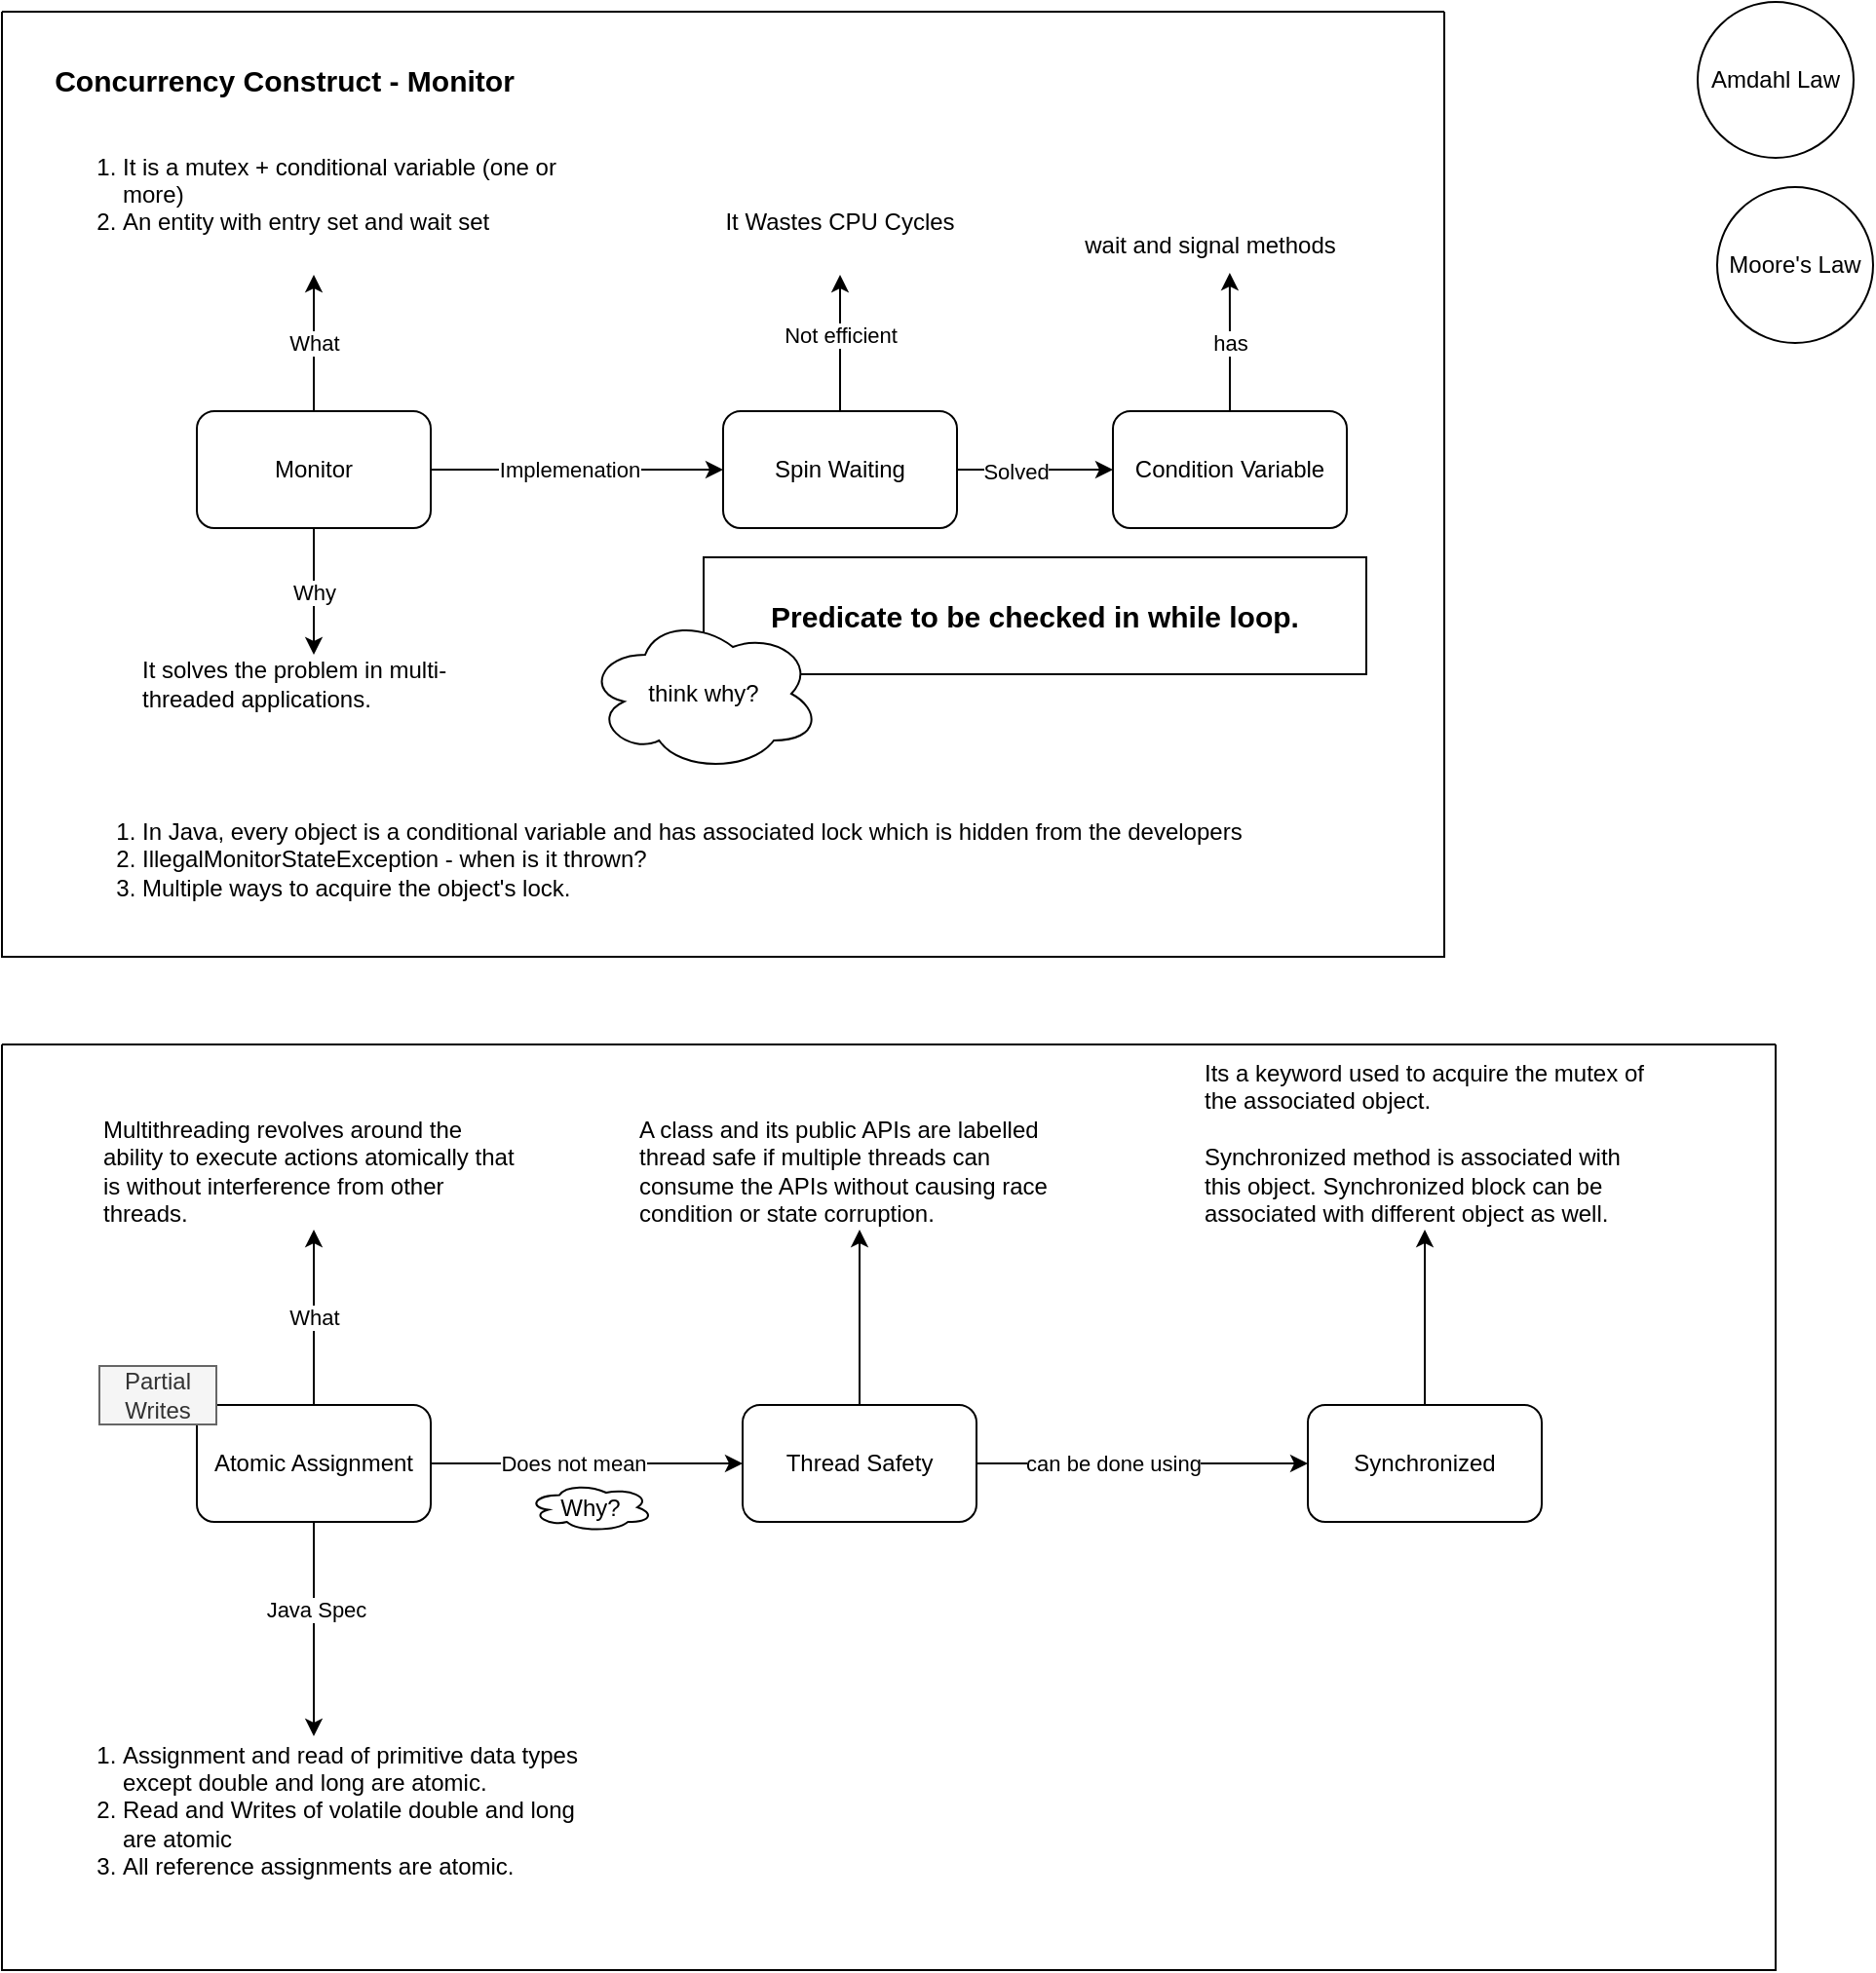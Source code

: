 <mxfile version="26.0.14">
  <diagram name="Page-1" id="loYNeC-QI8PmxzMnw_u7">
    <mxGraphModel dx="1026" dy="684" grid="1" gridSize="10" guides="1" tooltips="1" connect="1" arrows="1" fold="1" page="1" pageScale="1" pageWidth="827" pageHeight="1169" math="0" shadow="0">
      <root>
        <mxCell id="0" />
        <mxCell id="1" parent="0" />
        <mxCell id="RW8oEeU4xmQAgKfR6BRh-1" value="" style="swimlane;startSize=0;" vertex="1" parent="1">
          <mxGeometry x="60" y="55" width="740" height="485" as="geometry">
            <mxRectangle x="20" y="50" width="50" height="40" as="alternateBounds" />
          </mxGeometry>
        </mxCell>
        <mxCell id="RW8oEeU4xmQAgKfR6BRh-15" value="" style="edgeStyle=orthogonalEdgeStyle;rounded=0;orthogonalLoop=1;jettySize=auto;html=1;" edge="1" parent="RW8oEeU4xmQAgKfR6BRh-1" source="QufMM0Epw_FlTeoEJ7gM-1" target="RW8oEeU4xmQAgKfR6BRh-14">
          <mxGeometry relative="1" as="geometry" />
        </mxCell>
        <mxCell id="RW8oEeU4xmQAgKfR6BRh-16" value="Not efficient" style="edgeLabel;html=1;align=center;verticalAlign=middle;resizable=0;points=[];" vertex="1" connectable="0" parent="RW8oEeU4xmQAgKfR6BRh-15">
          <mxGeometry x="0.114" relative="1" as="geometry">
            <mxPoint as="offset" />
          </mxGeometry>
        </mxCell>
        <mxCell id="RW8oEeU4xmQAgKfR6BRh-18" value="" style="edgeStyle=orthogonalEdgeStyle;rounded=0;orthogonalLoop=1;jettySize=auto;html=1;" edge="1" parent="RW8oEeU4xmQAgKfR6BRh-1" source="QufMM0Epw_FlTeoEJ7gM-1" target="RW8oEeU4xmQAgKfR6BRh-17">
          <mxGeometry relative="1" as="geometry" />
        </mxCell>
        <mxCell id="RW8oEeU4xmQAgKfR6BRh-19" value="Solved" style="edgeLabel;html=1;align=center;verticalAlign=middle;resizable=0;points=[];" vertex="1" connectable="0" parent="RW8oEeU4xmQAgKfR6BRh-18">
          <mxGeometry x="-0.25" y="-1" relative="1" as="geometry">
            <mxPoint as="offset" />
          </mxGeometry>
        </mxCell>
        <mxCell id="QufMM0Epw_FlTeoEJ7gM-1" value="Spin Waiting" style="rounded=1;whiteSpace=wrap;html=1;" parent="RW8oEeU4xmQAgKfR6BRh-1" vertex="1">
          <mxGeometry x="370" y="205" width="120" height="60" as="geometry" />
        </mxCell>
        <mxCell id="RW8oEeU4xmQAgKfR6BRh-2" value="&lt;b&gt;&lt;font style=&quot;font-size: 15px;&quot;&gt;Concurrency Construct - Monitor&lt;/font&gt;&lt;/b&gt;" style="text;html=1;align=center;verticalAlign=middle;whiteSpace=wrap;rounded=0;" vertex="1" parent="RW8oEeU4xmQAgKfR6BRh-1">
          <mxGeometry y="20" width="290" height="30" as="geometry" />
        </mxCell>
        <mxCell id="RW8oEeU4xmQAgKfR6BRh-6" value="What" style="edgeStyle=orthogonalEdgeStyle;rounded=0;orthogonalLoop=1;jettySize=auto;html=1;" edge="1" parent="RW8oEeU4xmQAgKfR6BRh-1" source="RW8oEeU4xmQAgKfR6BRh-3" target="RW8oEeU4xmQAgKfR6BRh-4">
          <mxGeometry relative="1" as="geometry" />
        </mxCell>
        <mxCell id="RW8oEeU4xmQAgKfR6BRh-8" value="Why" style="edgeStyle=orthogonalEdgeStyle;rounded=0;orthogonalLoop=1;jettySize=auto;html=1;" edge="1" parent="RW8oEeU4xmQAgKfR6BRh-1" source="RW8oEeU4xmQAgKfR6BRh-3" target="RW8oEeU4xmQAgKfR6BRh-7">
          <mxGeometry relative="1" as="geometry" />
        </mxCell>
        <mxCell id="RW8oEeU4xmQAgKfR6BRh-11" value="" style="edgeStyle=orthogonalEdgeStyle;rounded=0;orthogonalLoop=1;jettySize=auto;html=1;entryX=0;entryY=0.5;entryDx=0;entryDy=0;" edge="1" parent="RW8oEeU4xmQAgKfR6BRh-1" source="RW8oEeU4xmQAgKfR6BRh-3" target="QufMM0Epw_FlTeoEJ7gM-1">
          <mxGeometry relative="1" as="geometry">
            <mxPoint x="300" y="235" as="targetPoint" />
          </mxGeometry>
        </mxCell>
        <mxCell id="RW8oEeU4xmQAgKfR6BRh-12" value="Implemenation" style="edgeLabel;html=1;align=center;verticalAlign=middle;resizable=0;points=[];" vertex="1" connectable="0" parent="RW8oEeU4xmQAgKfR6BRh-11">
          <mxGeometry x="-0.34" relative="1" as="geometry">
            <mxPoint x="21" as="offset" />
          </mxGeometry>
        </mxCell>
        <mxCell id="RW8oEeU4xmQAgKfR6BRh-3" value="Monitor" style="rounded=1;whiteSpace=wrap;html=1;" vertex="1" parent="RW8oEeU4xmQAgKfR6BRh-1">
          <mxGeometry x="100" y="205" width="120" height="60" as="geometry" />
        </mxCell>
        <mxCell id="RW8oEeU4xmQAgKfR6BRh-4" value="&lt;ol&gt;&lt;li&gt;It is a mutex + conditional variable (one or more)&lt;/li&gt;&lt;li&gt;An entity with entry set and wait set&lt;/li&gt;&lt;/ol&gt;&lt;div&gt;&lt;br&gt;&lt;/div&gt;&lt;div&gt;&lt;br&gt;&lt;/div&gt;" style="text;html=1;align=left;verticalAlign=middle;whiteSpace=wrap;rounded=0;" vertex="1" parent="RW8oEeU4xmQAgKfR6BRh-1">
          <mxGeometry x="20" y="80" width="280" height="55" as="geometry" />
        </mxCell>
        <mxCell id="RW8oEeU4xmQAgKfR6BRh-7" value="It solves the problem in multi-threaded applications." style="text;html=1;align=left;verticalAlign=middle;whiteSpace=wrap;rounded=0;" vertex="1" parent="RW8oEeU4xmQAgKfR6BRh-1">
          <mxGeometry x="70" y="330" width="180" height="30" as="geometry" />
        </mxCell>
        <mxCell id="RW8oEeU4xmQAgKfR6BRh-14" value="It Wastes CPU Cycles" style="text;html=1;align=center;verticalAlign=middle;whiteSpace=wrap;rounded=0;" vertex="1" parent="RW8oEeU4xmQAgKfR6BRh-1">
          <mxGeometry x="355" y="80" width="150" height="55" as="geometry" />
        </mxCell>
        <mxCell id="RW8oEeU4xmQAgKfR6BRh-17" value="Condition Variable" style="rounded=1;whiteSpace=wrap;html=1;" vertex="1" parent="RW8oEeU4xmQAgKfR6BRh-1">
          <mxGeometry x="570" y="205" width="120" height="60" as="geometry" />
        </mxCell>
        <mxCell id="RW8oEeU4xmQAgKfR6BRh-23" value="wait and signal methods" style="text;html=1;align=center;verticalAlign=middle;whiteSpace=wrap;rounded=0;" vertex="1" parent="RW8oEeU4xmQAgKfR6BRh-1">
          <mxGeometry x="550" y="105" width="140" height="30" as="geometry" />
        </mxCell>
        <mxCell id="RW8oEeU4xmQAgKfR6BRh-24" value="has" style="edgeStyle=orthogonalEdgeStyle;rounded=0;orthogonalLoop=1;jettySize=auto;html=1;entryX=0.571;entryY=0.967;entryDx=0;entryDy=0;entryPerimeter=0;" edge="1" parent="RW8oEeU4xmQAgKfR6BRh-1" source="RW8oEeU4xmQAgKfR6BRh-17" target="RW8oEeU4xmQAgKfR6BRh-23">
          <mxGeometry relative="1" as="geometry" />
        </mxCell>
        <mxCell id="RW8oEeU4xmQAgKfR6BRh-25" value="&lt;b&gt;&lt;font style=&quot;font-size: 15px;&quot;&gt;Predicate to be checked in while loop.&lt;/font&gt;&lt;/b&gt;" style="rounded=0;whiteSpace=wrap;html=1;align=center;" vertex="1" parent="RW8oEeU4xmQAgKfR6BRh-1">
          <mxGeometry x="360" y="280" width="340" height="60" as="geometry" />
        </mxCell>
        <mxCell id="RW8oEeU4xmQAgKfR6BRh-26" value="think why?" style="ellipse;shape=cloud;whiteSpace=wrap;html=1;" vertex="1" parent="RW8oEeU4xmQAgKfR6BRh-1">
          <mxGeometry x="300" y="310" width="120" height="80" as="geometry" />
        </mxCell>
        <mxCell id="RW8oEeU4xmQAgKfR6BRh-28" value="&lt;ol&gt;&lt;li&gt;In Java, every object is a conditional variable and has associated lock which is hidden from the developers&lt;/li&gt;&lt;li&gt;IllegalMonitorStateException - when is it thrown?&lt;/li&gt;&lt;li&gt;Multiple ways to acquire the object&#39;s lock.&lt;/li&gt;&lt;/ol&gt;" style="text;html=1;align=left;verticalAlign=middle;whiteSpace=wrap;rounded=0;" vertex="1" parent="RW8oEeU4xmQAgKfR6BRh-1">
          <mxGeometry x="30" y="420" width="750" height="30" as="geometry" />
        </mxCell>
        <mxCell id="RW8oEeU4xmQAgKfR6BRh-29" value="Amdahl Law" style="ellipse;whiteSpace=wrap;html=1;aspect=fixed;" vertex="1" parent="1">
          <mxGeometry x="930" y="50" width="80" height="80" as="geometry" />
        </mxCell>
        <mxCell id="RW8oEeU4xmQAgKfR6BRh-30" value="Moore&#39;s Law" style="ellipse;whiteSpace=wrap;html=1;aspect=fixed;" vertex="1" parent="1">
          <mxGeometry x="940" y="145" width="80" height="80" as="geometry" />
        </mxCell>
        <mxCell id="RW8oEeU4xmQAgKfR6BRh-31" value="" style="swimlane;startSize=0;" vertex="1" parent="1">
          <mxGeometry x="60" y="585" width="910" height="475" as="geometry">
            <mxRectangle x="60" y="585" width="50" height="40" as="alternateBounds" />
          </mxGeometry>
        </mxCell>
        <mxCell id="RW8oEeU4xmQAgKfR6BRh-36" value="What" style="edgeStyle=orthogonalEdgeStyle;rounded=0;orthogonalLoop=1;jettySize=auto;html=1;" edge="1" parent="RW8oEeU4xmQAgKfR6BRh-31" source="RW8oEeU4xmQAgKfR6BRh-33" target="RW8oEeU4xmQAgKfR6BRh-34">
          <mxGeometry relative="1" as="geometry" />
        </mxCell>
        <mxCell id="RW8oEeU4xmQAgKfR6BRh-39" value="" style="edgeStyle=orthogonalEdgeStyle;rounded=0;orthogonalLoop=1;jettySize=auto;html=1;" edge="1" parent="RW8oEeU4xmQAgKfR6BRh-31" source="RW8oEeU4xmQAgKfR6BRh-33" target="RW8oEeU4xmQAgKfR6BRh-38">
          <mxGeometry relative="1" as="geometry" />
        </mxCell>
        <mxCell id="RW8oEeU4xmQAgKfR6BRh-40" value="Does not mean" style="edgeLabel;html=1;align=center;verticalAlign=middle;resizable=0;points=[];" vertex="1" connectable="0" parent="RW8oEeU4xmQAgKfR6BRh-39">
          <mxGeometry x="-0.313" y="1" relative="1" as="geometry">
            <mxPoint x="18" y="1" as="offset" />
          </mxGeometry>
        </mxCell>
        <mxCell id="RW8oEeU4xmQAgKfR6BRh-42" value="" style="edgeStyle=orthogonalEdgeStyle;rounded=0;orthogonalLoop=1;jettySize=auto;html=1;" edge="1" parent="RW8oEeU4xmQAgKfR6BRh-31" source="RW8oEeU4xmQAgKfR6BRh-33" target="RW8oEeU4xmQAgKfR6BRh-41">
          <mxGeometry relative="1" as="geometry" />
        </mxCell>
        <mxCell id="RW8oEeU4xmQAgKfR6BRh-43" value="Java Spec" style="edgeLabel;html=1;align=center;verticalAlign=middle;resizable=0;points=[];" vertex="1" connectable="0" parent="RW8oEeU4xmQAgKfR6BRh-42">
          <mxGeometry x="-0.178" y="1" relative="1" as="geometry">
            <mxPoint as="offset" />
          </mxGeometry>
        </mxCell>
        <mxCell id="RW8oEeU4xmQAgKfR6BRh-33" value="Atomic Assignment" style="rounded=1;whiteSpace=wrap;html=1;" vertex="1" parent="RW8oEeU4xmQAgKfR6BRh-31">
          <mxGeometry x="100" y="185" width="120" height="60" as="geometry" />
        </mxCell>
        <mxCell id="RW8oEeU4xmQAgKfR6BRh-34" value="Multithreading revolves around the ability to execute actions atomically that is without interference from other threads." style="text;align=left;verticalAlign=middle;rounded=0;spacing=2;whiteSpace=wrap;" vertex="1" parent="RW8oEeU4xmQAgKfR6BRh-31">
          <mxGeometry x="50" y="35" width="220" height="60" as="geometry" />
        </mxCell>
        <mxCell id="RW8oEeU4xmQAgKfR6BRh-47" value="" style="edgeStyle=orthogonalEdgeStyle;rounded=0;orthogonalLoop=1;jettySize=auto;html=1;" edge="1" parent="RW8oEeU4xmQAgKfR6BRh-31" source="RW8oEeU4xmQAgKfR6BRh-38" target="RW8oEeU4xmQAgKfR6BRh-46">
          <mxGeometry relative="1" as="geometry" />
        </mxCell>
        <mxCell id="RW8oEeU4xmQAgKfR6BRh-49" value="" style="edgeStyle=orthogonalEdgeStyle;rounded=0;orthogonalLoop=1;jettySize=auto;html=1;" edge="1" parent="RW8oEeU4xmQAgKfR6BRh-31" source="RW8oEeU4xmQAgKfR6BRh-38" target="RW8oEeU4xmQAgKfR6BRh-48">
          <mxGeometry relative="1" as="geometry" />
        </mxCell>
        <mxCell id="RW8oEeU4xmQAgKfR6BRh-50" value="can be done using" style="edgeLabel;html=1;align=center;verticalAlign=middle;resizable=0;points=[];" vertex="1" connectable="0" parent="RW8oEeU4xmQAgKfR6BRh-49">
          <mxGeometry x="-0.353" y="1" relative="1" as="geometry">
            <mxPoint x="15" y="1" as="offset" />
          </mxGeometry>
        </mxCell>
        <mxCell id="RW8oEeU4xmQAgKfR6BRh-38" value="Thread Safety" style="rounded=1;whiteSpace=wrap;html=1;" vertex="1" parent="RW8oEeU4xmQAgKfR6BRh-31">
          <mxGeometry x="380" y="185" width="120" height="60" as="geometry" />
        </mxCell>
        <mxCell id="RW8oEeU4xmQAgKfR6BRh-41" value="&lt;ol&gt;&lt;li&gt;Assignment and read of primitive data types except double and long are atomic.&lt;/li&gt;&lt;li&gt;Read and Writes of volatile double and long are atomic&lt;/li&gt;&lt;li&gt;All reference assignments are atomic.&lt;/li&gt;&lt;/ol&gt;" style="text;align=left;verticalAlign=middle;whiteSpace=wrap;rounded=0;html=1;" vertex="1" parent="RW8oEeU4xmQAgKfR6BRh-31">
          <mxGeometry x="20" y="355" width="280" height="75" as="geometry" />
        </mxCell>
        <mxCell id="RW8oEeU4xmQAgKfR6BRh-44" value="Partial Writes" style="text;html=1;align=center;verticalAlign=middle;whiteSpace=wrap;rounded=0;fillColor=#f5f5f5;fontColor=#333333;strokeColor=#666666;" vertex="1" parent="RW8oEeU4xmQAgKfR6BRh-31">
          <mxGeometry x="50" y="165" width="60" height="30" as="geometry" />
        </mxCell>
        <mxCell id="RW8oEeU4xmQAgKfR6BRh-45" value="Why?" style="ellipse;shape=cloud;whiteSpace=wrap;html=1;" vertex="1" parent="RW8oEeU4xmQAgKfR6BRh-31">
          <mxGeometry x="270" y="225" width="64" height="25" as="geometry" />
        </mxCell>
        <mxCell id="RW8oEeU4xmQAgKfR6BRh-46" value="A class and its public APIs are labelled thread safe if multiple threads can consume the APIs without causing race condition or state corruption.&amp;nbsp;" style="text;html=1;align=left;verticalAlign=middle;whiteSpace=wrap;rounded=0;" vertex="1" parent="RW8oEeU4xmQAgKfR6BRh-31">
          <mxGeometry x="325" y="35" width="230" height="60" as="geometry" />
        </mxCell>
        <mxCell id="RW8oEeU4xmQAgKfR6BRh-52" value="" style="edgeStyle=orthogonalEdgeStyle;rounded=0;orthogonalLoop=1;jettySize=auto;html=1;" edge="1" parent="RW8oEeU4xmQAgKfR6BRh-31" source="RW8oEeU4xmQAgKfR6BRh-48" target="RW8oEeU4xmQAgKfR6BRh-51">
          <mxGeometry relative="1" as="geometry" />
        </mxCell>
        <mxCell id="RW8oEeU4xmQAgKfR6BRh-48" value="Synchronized" style="rounded=1;whiteSpace=wrap;html=1;" vertex="1" parent="RW8oEeU4xmQAgKfR6BRh-31">
          <mxGeometry x="670" y="185" width="120" height="60" as="geometry" />
        </mxCell>
        <mxCell id="RW8oEeU4xmQAgKfR6BRh-51" value="Its a keyword used to acquire the mutex of the associated object.&lt;div&gt;&lt;br&gt;&lt;/div&gt;&lt;div&gt;Synchronized method is associated with this object. Synchronized block can be associated with different object as well.&lt;/div&gt;&lt;div&gt;&lt;br&gt;&lt;/div&gt;&lt;div&gt;&lt;br&gt;&lt;/div&gt;" style="text;html=1;align=left;verticalAlign=middle;whiteSpace=wrap;rounded=0;" vertex="1" parent="RW8oEeU4xmQAgKfR6BRh-31">
          <mxGeometry x="615" y="35" width="230" height="60" as="geometry" />
        </mxCell>
      </root>
    </mxGraphModel>
  </diagram>
</mxfile>
